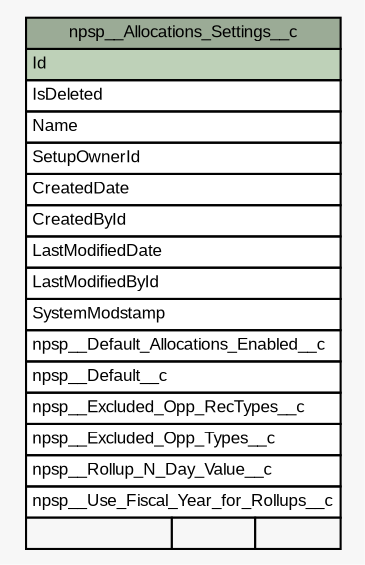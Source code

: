 // dot 2.40.1 on Mac OS X 10.12.6
// SchemaSpy rev 590
digraph "npsp__Allocations_Settings__c" {
  graph [
    rankdir="RL"
    bgcolor="#f7f7f7"
    nodesep="0.18"
    ranksep="0.46"
    fontname="Arial"
    fontsize="8"
  ];
  node [
    fontname="Arial"
    fontsize="8"
    shape="plaintext"
  ];
  edge [
    arrowsize="0.8"
  ];
  "npsp__Allocations_Settings__c" [
    label=<
    <TABLE BORDER="0" CELLBORDER="1" CELLSPACING="0" BGCOLOR="#ffffff">
      <TR><TD COLSPAN="3" BGCOLOR="#9bab96" ALIGN="CENTER">npsp__Allocations_Settings__c</TD></TR>
      <TR><TD PORT="Id" COLSPAN="3" BGCOLOR="#bed1b8" ALIGN="LEFT">Id</TD></TR>
      <TR><TD PORT="IsDeleted" COLSPAN="3" ALIGN="LEFT">IsDeleted</TD></TR>
      <TR><TD PORT="Name" COLSPAN="3" ALIGN="LEFT">Name</TD></TR>
      <TR><TD PORT="SetupOwnerId" COLSPAN="3" ALIGN="LEFT">SetupOwnerId</TD></TR>
      <TR><TD PORT="CreatedDate" COLSPAN="3" ALIGN="LEFT">CreatedDate</TD></TR>
      <TR><TD PORT="CreatedById" COLSPAN="3" ALIGN="LEFT">CreatedById</TD></TR>
      <TR><TD PORT="LastModifiedDate" COLSPAN="3" ALIGN="LEFT">LastModifiedDate</TD></TR>
      <TR><TD PORT="LastModifiedById" COLSPAN="3" ALIGN="LEFT">LastModifiedById</TD></TR>
      <TR><TD PORT="SystemModstamp" COLSPAN="3" ALIGN="LEFT">SystemModstamp</TD></TR>
      <TR><TD PORT="npsp__Default_Allocations_Enabled__c" COLSPAN="3" ALIGN="LEFT">npsp__Default_Allocations_Enabled__c</TD></TR>
      <TR><TD PORT="npsp__Default__c" COLSPAN="3" ALIGN="LEFT">npsp__Default__c</TD></TR>
      <TR><TD PORT="npsp__Excluded_Opp_RecTypes__c" COLSPAN="3" ALIGN="LEFT">npsp__Excluded_Opp_RecTypes__c</TD></TR>
      <TR><TD PORT="npsp__Excluded_Opp_Types__c" COLSPAN="3" ALIGN="LEFT">npsp__Excluded_Opp_Types__c</TD></TR>
      <TR><TD PORT="npsp__Rollup_N_Day_Value__c" COLSPAN="3" ALIGN="LEFT">npsp__Rollup_N_Day_Value__c</TD></TR>
      <TR><TD PORT="npsp__Use_Fiscal_Year_for_Rollups__c" COLSPAN="3" ALIGN="LEFT">npsp__Use_Fiscal_Year_for_Rollups__c</TD></TR>
      <TR><TD ALIGN="LEFT" BGCOLOR="#f7f7f7">  </TD><TD ALIGN="RIGHT" BGCOLOR="#f7f7f7">  </TD><TD ALIGN="RIGHT" BGCOLOR="#f7f7f7">  </TD></TR>
    </TABLE>>
    URL="tables/npsp__Allocations_Settings__c.html"
    tooltip="npsp__Allocations_Settings__c"
  ];
}
